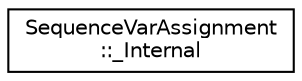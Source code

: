 digraph "Graphical Class Hierarchy"
{
 // LATEX_PDF_SIZE
  edge [fontname="Helvetica",fontsize="10",labelfontname="Helvetica",labelfontsize="10"];
  node [fontname="Helvetica",fontsize="10",shape=record];
  rankdir="LR";
  Node0 [label="SequenceVarAssignment\l::_Internal",height=0.2,width=0.4,color="black", fillcolor="white", style="filled",URL="$classoperations__research_1_1_sequence_var_assignment_1_1___internal.html",tooltip=" "];
}
